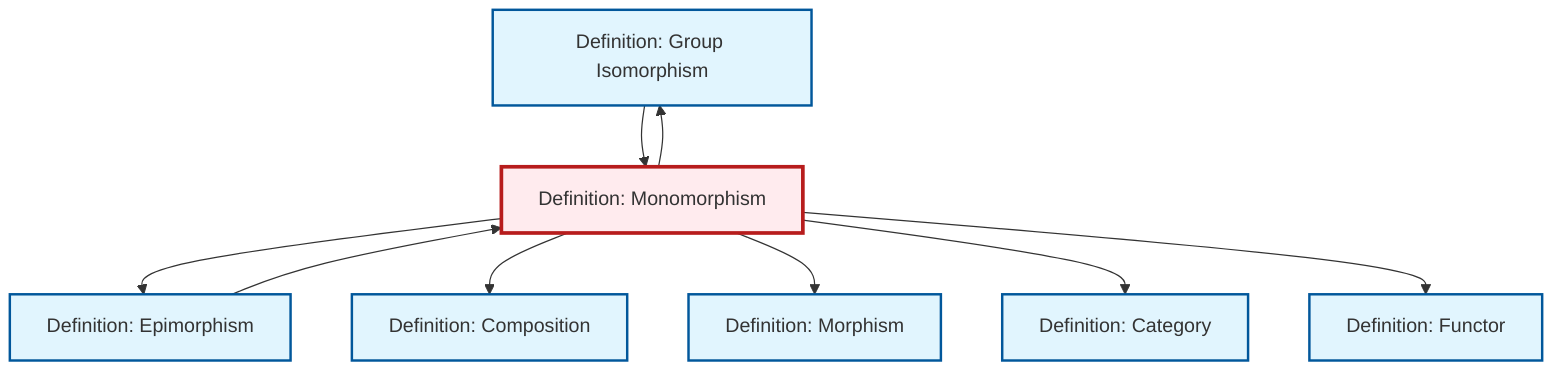 graph TD
    classDef definition fill:#e1f5fe,stroke:#01579b,stroke-width:2px
    classDef theorem fill:#f3e5f5,stroke:#4a148c,stroke-width:2px
    classDef axiom fill:#fff3e0,stroke:#e65100,stroke-width:2px
    classDef example fill:#e8f5e9,stroke:#1b5e20,stroke-width:2px
    classDef current fill:#ffebee,stroke:#b71c1c,stroke-width:3px
    def-isomorphism["Definition: Group Isomorphism"]:::definition
    def-functor["Definition: Functor"]:::definition
    def-epimorphism["Definition: Epimorphism"]:::definition
    def-category["Definition: Category"]:::definition
    def-morphism["Definition: Morphism"]:::definition
    def-composition["Definition: Composition"]:::definition
    def-monomorphism["Definition: Monomorphism"]:::definition
    def-monomorphism --> def-epimorphism
    def-monomorphism --> def-composition
    def-monomorphism --> def-morphism
    def-epimorphism --> def-monomorphism
    def-isomorphism --> def-monomorphism
    def-monomorphism --> def-category
    def-monomorphism --> def-isomorphism
    def-monomorphism --> def-functor
    class def-monomorphism current